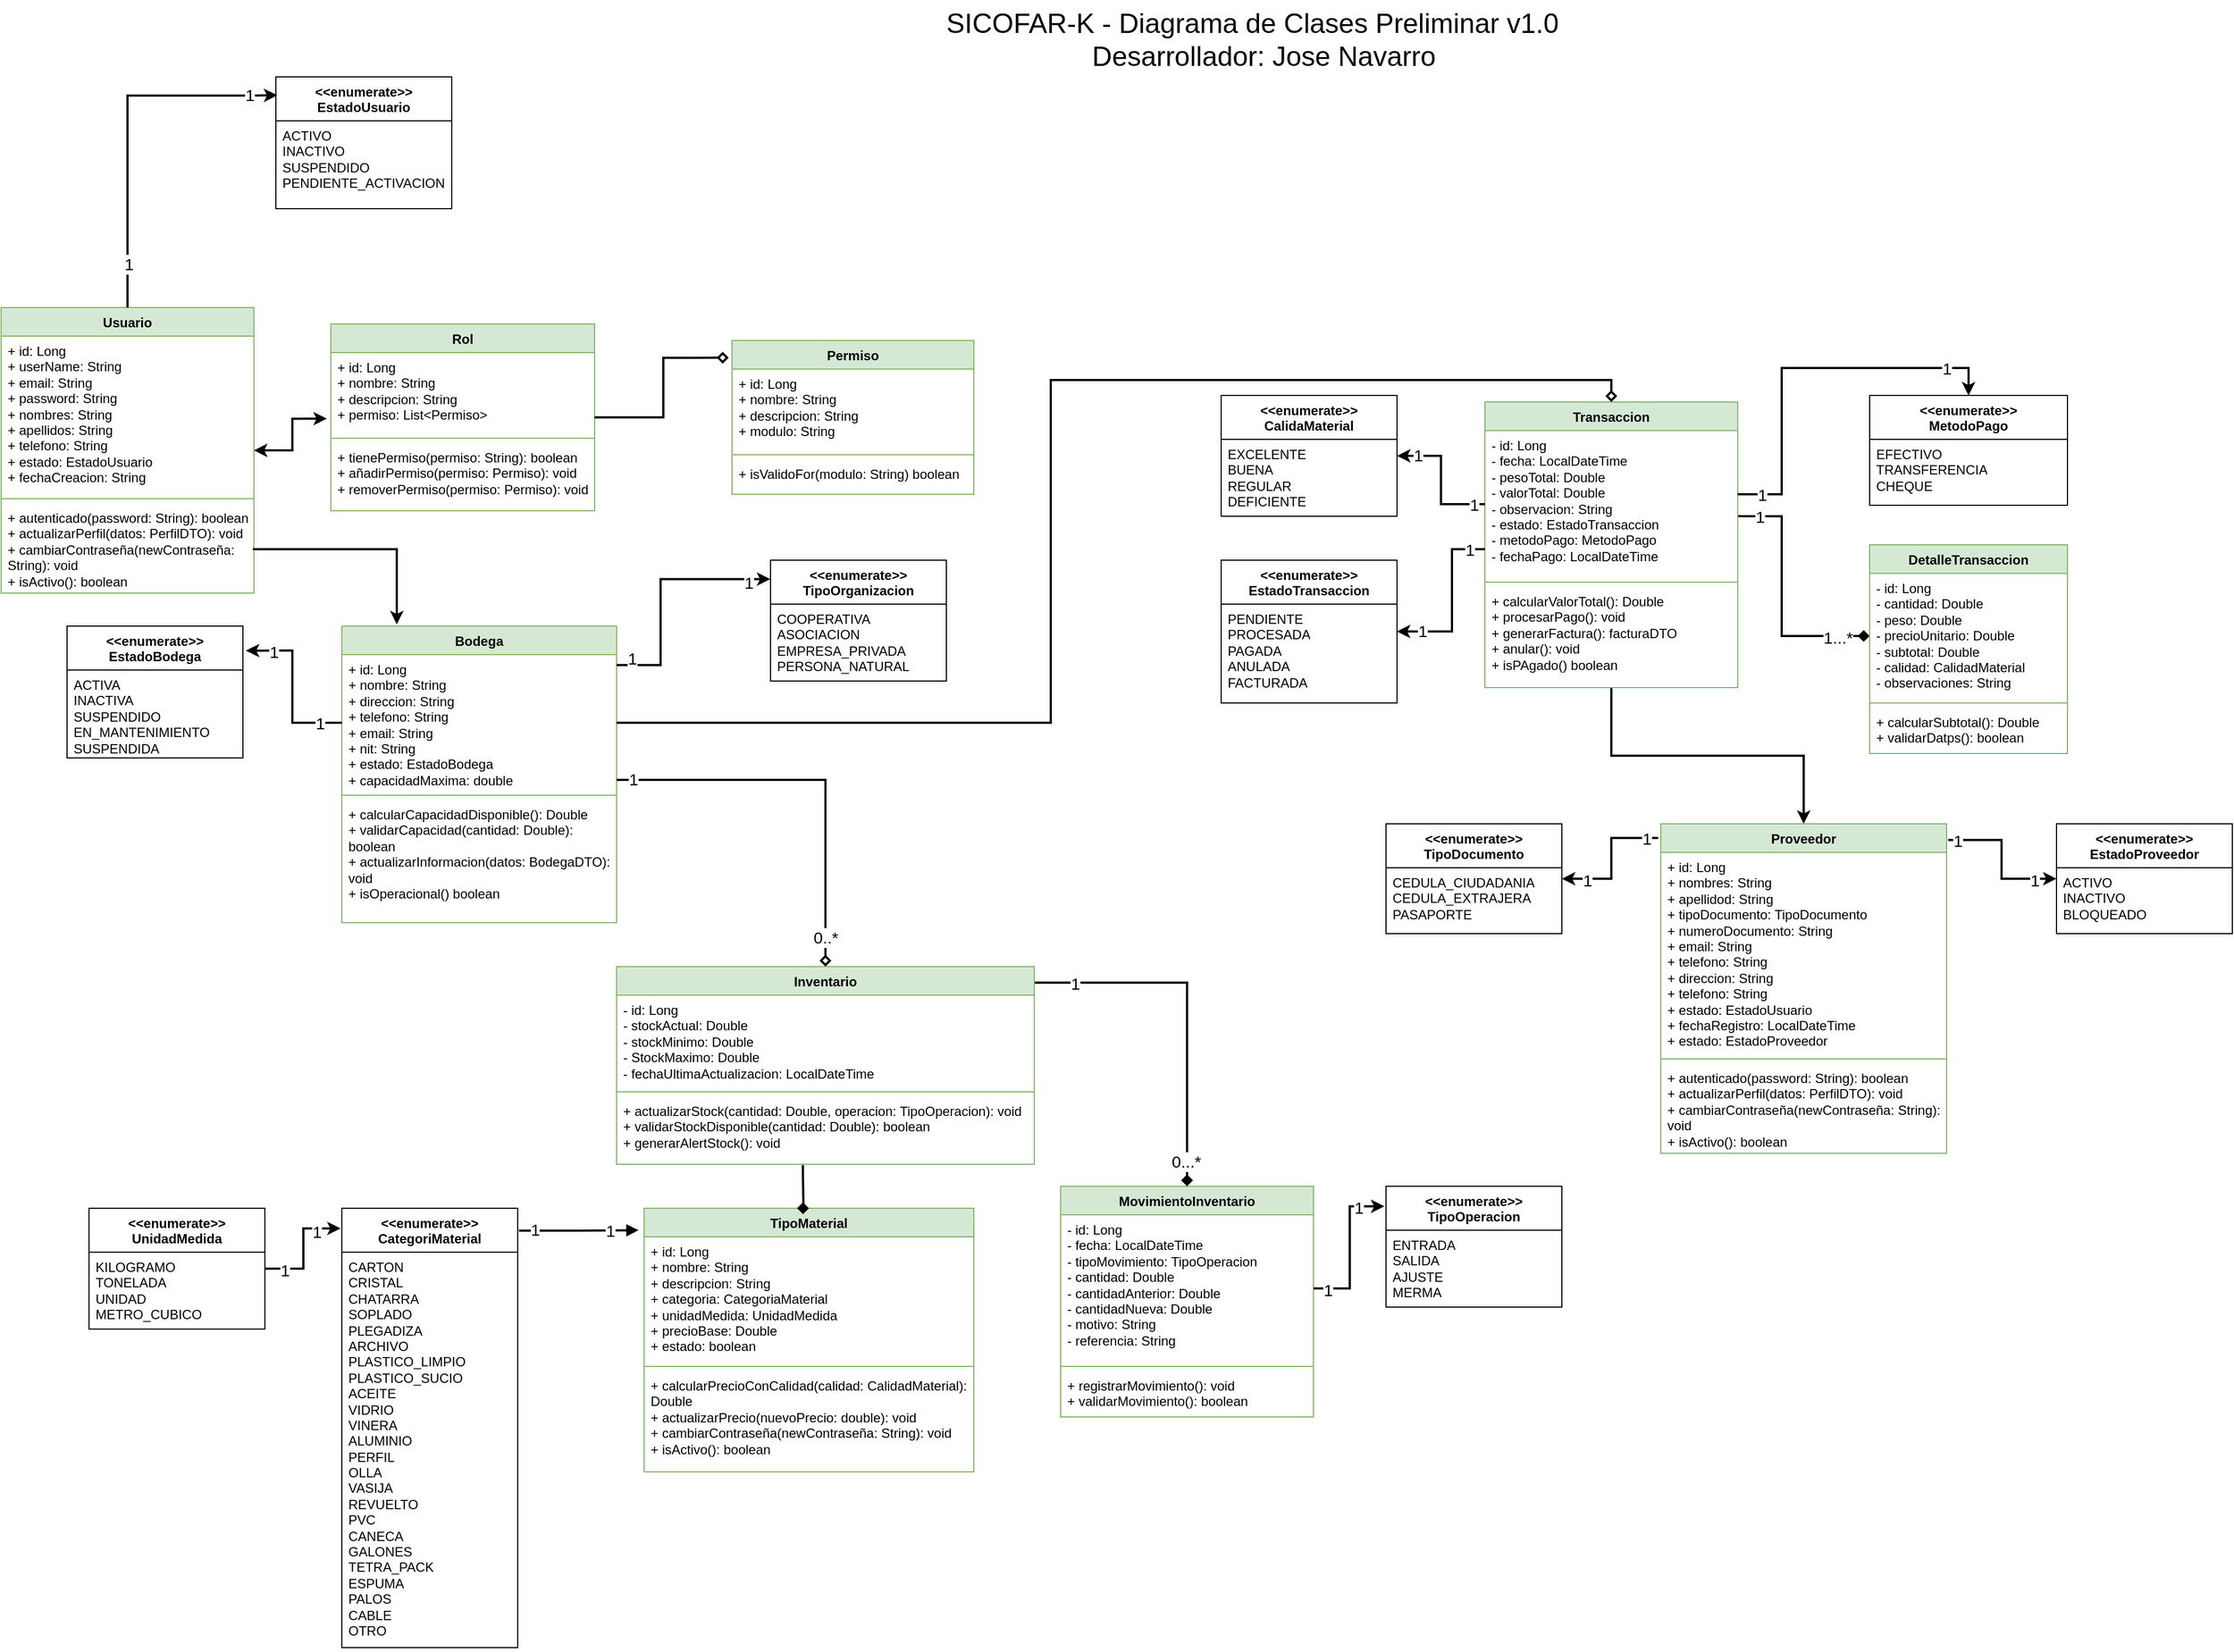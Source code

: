 <mxfile version="28.1.2">
  <diagram name="diagrama-clases" id="tmoNBz47ytBKy1adXkc0">
    <mxGraphModel dx="1571" dy="2885" grid="1" gridSize="10" guides="1" tooltips="1" connect="1" arrows="1" fold="1" page="1" pageScale="1" pageWidth="827" pageHeight="1169" math="0" shadow="0">
      <root>
        <mxCell id="0" />
        <mxCell id="1" parent="0" />
        <mxCell id="k55dvqI0mPFImyrSNptX-2" value="Usuario" style="swimlane;fontStyle=1;align=center;verticalAlign=top;childLayout=stackLayout;horizontal=1;startSize=26;horizontalStack=0;resizeParent=1;resizeParentMax=0;resizeLast=0;collapsible=1;marginBottom=0;whiteSpace=wrap;html=1;fillColor=#d5e8d4;strokeColor=#82b366;" parent="1" vertex="1">
          <mxGeometry x="50" y="-430" width="230" height="260" as="geometry" />
        </mxCell>
        <mxCell id="k55dvqI0mPFImyrSNptX-3" value="+ id: Long&lt;div&gt;+ userName: String&lt;/div&gt;&lt;div&gt;+ email: String&lt;/div&gt;&lt;div&gt;+ password: String&lt;br&gt;&lt;div&gt;+ nombres: String&lt;br&gt;&lt;div&gt;+ apellidos: String&lt;/div&gt;&lt;div&gt;+ telefono: String&lt;/div&gt;&lt;div&gt;+ estado: EstadoUsuario&lt;/div&gt;&lt;div&gt;+ fechaCreacion: String&lt;/div&gt;&lt;div&gt;&lt;div&gt;&lt;br&gt;&lt;/div&gt;&lt;div&gt;&lt;br&gt;&lt;/div&gt;&lt;/div&gt;&lt;/div&gt;&lt;/div&gt;" style="text;strokeColor=none;fillColor=none;align=left;verticalAlign=top;spacingLeft=4;spacingRight=4;overflow=hidden;rotatable=0;points=[[0,0.5],[1,0.5]];portConstraint=eastwest;whiteSpace=wrap;html=1;" parent="k55dvqI0mPFImyrSNptX-2" vertex="1">
          <mxGeometry y="26" width="230" height="144" as="geometry" />
        </mxCell>
        <mxCell id="k55dvqI0mPFImyrSNptX-4" value="" style="line;strokeWidth=1;fillColor=none;align=left;verticalAlign=middle;spacingTop=-1;spacingLeft=3;spacingRight=3;rotatable=0;labelPosition=right;points=[];portConstraint=eastwest;strokeColor=inherit;" parent="k55dvqI0mPFImyrSNptX-2" vertex="1">
          <mxGeometry y="170" width="230" height="8" as="geometry" />
        </mxCell>
        <mxCell id="k55dvqI0mPFImyrSNptX-5" value="+ autenticado(password: String): boolean&lt;div&gt;+ actualizarPerfil(datos: PerfilDTO): void&lt;/div&gt;&lt;div&gt;+ cambiarContraseña(newContraseña: String): void&lt;/div&gt;&lt;div&gt;+ isActivo(): boolean&lt;/div&gt;" style="text;strokeColor=none;fillColor=none;align=left;verticalAlign=top;spacingLeft=4;spacingRight=4;overflow=hidden;rotatable=0;points=[[0,0.5],[1,0.5]];portConstraint=eastwest;whiteSpace=wrap;html=1;" parent="k55dvqI0mPFImyrSNptX-2" vertex="1">
          <mxGeometry y="178" width="230" height="82" as="geometry" />
        </mxCell>
        <mxCell id="k55dvqI0mPFImyrSNptX-6" value="Bodega" style="swimlane;fontStyle=1;align=center;verticalAlign=top;childLayout=stackLayout;horizontal=1;startSize=26;horizontalStack=0;resizeParent=1;resizeParentMax=0;resizeLast=0;collapsible=1;marginBottom=0;whiteSpace=wrap;html=1;fillColor=#d5e8d4;strokeColor=#82b366;" parent="1" vertex="1">
          <mxGeometry x="360" y="-140" width="250" height="270" as="geometry" />
        </mxCell>
        <mxCell id="k55dvqI0mPFImyrSNptX-7" value="+ id: Long&lt;div&gt;+ nombre: String&lt;/div&gt;&lt;div&gt;+ direccion: String&lt;/div&gt;&lt;div&gt;+ telefono: String&lt;br&gt;&lt;div&gt;+ email: String&lt;br&gt;&lt;div&gt;+ nit: String&lt;/div&gt;&lt;div&gt;+ estado: EstadoBodega&lt;/div&gt;&lt;div&gt;&lt;div&gt;+ capacidadMaxima: double&lt;/div&gt;&lt;div&gt;&lt;br&gt;&lt;/div&gt;&lt;/div&gt;&lt;/div&gt;&lt;/div&gt;" style="text;strokeColor=none;fillColor=none;align=left;verticalAlign=top;spacingLeft=4;spacingRight=4;overflow=hidden;rotatable=0;points=[[0,0.5],[1,0.5]];portConstraint=eastwest;whiteSpace=wrap;html=1;" parent="k55dvqI0mPFImyrSNptX-6" vertex="1">
          <mxGeometry y="26" width="250" height="124" as="geometry" />
        </mxCell>
        <mxCell id="k55dvqI0mPFImyrSNptX-8" value="" style="line;strokeWidth=1;fillColor=none;align=left;verticalAlign=middle;spacingTop=-1;spacingLeft=3;spacingRight=3;rotatable=0;labelPosition=right;points=[];portConstraint=eastwest;strokeColor=inherit;" parent="k55dvqI0mPFImyrSNptX-6" vertex="1">
          <mxGeometry y="150" width="250" height="8" as="geometry" />
        </mxCell>
        <mxCell id="k55dvqI0mPFImyrSNptX-9" value="+ calcularCapacidadDisponible(): Double&lt;div&gt;+ validarCapacidad(cantidad: Double): boolean&lt;/div&gt;&lt;div&gt;+ actualizarInformacion(datos: BodegaDTO): void&lt;/div&gt;&lt;div&gt;+ isOperacional() boolean&lt;/div&gt;" style="text;strokeColor=none;fillColor=none;align=left;verticalAlign=top;spacingLeft=4;spacingRight=4;overflow=hidden;rotatable=0;points=[[0,0.5],[1,0.5]];portConstraint=eastwest;whiteSpace=wrap;html=1;" parent="k55dvqI0mPFImyrSNptX-6" vertex="1">
          <mxGeometry y="158" width="250" height="112" as="geometry" />
        </mxCell>
        <mxCell id="k55dvqI0mPFImyrSNptX-10" value="Proveedor" style="swimlane;fontStyle=1;align=center;verticalAlign=top;childLayout=stackLayout;horizontal=1;startSize=26;horizontalStack=0;resizeParent=1;resizeParentMax=0;resizeLast=0;collapsible=1;marginBottom=0;whiteSpace=wrap;html=1;fillColor=#d5e8d4;strokeColor=#82b366;" parent="1" vertex="1">
          <mxGeometry x="1560" y="40" width="260" height="300" as="geometry" />
        </mxCell>
        <mxCell id="k55dvqI0mPFImyrSNptX-11" value="+ id: Long&lt;div&gt;+ nombres: String&lt;/div&gt;&lt;div&gt;+ apellidod: String&lt;/div&gt;&lt;div&gt;+ tipoDocumento: TipoDocumento&lt;/div&gt;&lt;div&gt;+ numeroDocumento: String&lt;/div&gt;&lt;div&gt;+ email: String&lt;/div&gt;&lt;div&gt;+ telefono: String&lt;br&gt;&lt;div&gt;+ direccion: String&lt;div&gt;+ telefono: String&lt;/div&gt;&lt;div&gt;+ estado: EstadoUsuario&lt;/div&gt;&lt;div&gt;+ fechaRegistro: LocalDateTime&lt;/div&gt;&lt;div&gt;+ estado: EstadoProveedor&lt;/div&gt;&lt;div&gt;&lt;div&gt;&lt;br&gt;&lt;/div&gt;&lt;div&gt;&lt;br&gt;&lt;/div&gt;&lt;/div&gt;&lt;/div&gt;&lt;/div&gt;" style="text;strokeColor=none;fillColor=none;align=left;verticalAlign=top;spacingLeft=4;spacingRight=4;overflow=hidden;rotatable=0;points=[[0,0.5],[1,0.5]];portConstraint=eastwest;whiteSpace=wrap;html=1;" parent="k55dvqI0mPFImyrSNptX-10" vertex="1">
          <mxGeometry y="26" width="260" height="184" as="geometry" />
        </mxCell>
        <mxCell id="k55dvqI0mPFImyrSNptX-12" value="" style="line;strokeWidth=1;fillColor=none;align=left;verticalAlign=middle;spacingTop=-1;spacingLeft=3;spacingRight=3;rotatable=0;labelPosition=right;points=[];portConstraint=eastwest;strokeColor=inherit;" parent="k55dvqI0mPFImyrSNptX-10" vertex="1">
          <mxGeometry y="210" width="260" height="8" as="geometry" />
        </mxCell>
        <mxCell id="k55dvqI0mPFImyrSNptX-13" value="+ autenticado(password: String): boolean&lt;div&gt;+ actualizarPerfil(datos: PerfilDTO): void&lt;/div&gt;&lt;div&gt;+ cambiarContraseña(newContraseña: String): void&lt;/div&gt;&lt;div&gt;+ isActivo(): boolean&lt;/div&gt;" style="text;strokeColor=none;fillColor=none;align=left;verticalAlign=top;spacingLeft=4;spacingRight=4;overflow=hidden;rotatable=0;points=[[0,0.5],[1,0.5]];portConstraint=eastwest;whiteSpace=wrap;html=1;" parent="k55dvqI0mPFImyrSNptX-10" vertex="1">
          <mxGeometry y="218" width="260" height="82" as="geometry" />
        </mxCell>
        <mxCell id="k55dvqI0mPFImyrSNptX-18" value="TipoMaterial" style="swimlane;fontStyle=1;align=center;verticalAlign=top;childLayout=stackLayout;horizontal=1;startSize=26;horizontalStack=0;resizeParent=1;resizeParentMax=0;resizeLast=0;collapsible=1;marginBottom=0;whiteSpace=wrap;html=1;fillColor=#d5e8d4;strokeColor=#82b366;" parent="1" vertex="1">
          <mxGeometry x="635" y="390" width="300" height="240" as="geometry" />
        </mxCell>
        <mxCell id="k55dvqI0mPFImyrSNptX-19" value="+ id: Long&lt;div&gt;+ nombre: String&lt;/div&gt;&lt;div&gt;+ descripcion: String&lt;/div&gt;&lt;div&gt;+ categoria: CategoriaMaterial&lt;/div&gt;&lt;div&gt;+ unidadMedida: UnidadMedida&lt;/div&gt;&lt;div&gt;+ precioBase: Double&lt;/div&gt;&lt;div&gt;+ estado: boolean&lt;/div&gt;&lt;div&gt;&lt;br&gt;&lt;/div&gt;&lt;div&gt;&lt;div&gt;&lt;div&gt;&lt;div&gt;&lt;br&gt;&lt;/div&gt;&lt;div&gt;&lt;br&gt;&lt;/div&gt;&lt;/div&gt;&lt;/div&gt;&lt;/div&gt;" style="text;strokeColor=none;fillColor=none;align=left;verticalAlign=top;spacingLeft=4;spacingRight=4;overflow=hidden;rotatable=0;points=[[0,0.5],[1,0.5]];portConstraint=eastwest;whiteSpace=wrap;html=1;" parent="k55dvqI0mPFImyrSNptX-18" vertex="1">
          <mxGeometry y="26" width="300" height="114" as="geometry" />
        </mxCell>
        <mxCell id="k55dvqI0mPFImyrSNptX-20" value="" style="line;strokeWidth=1;fillColor=none;align=left;verticalAlign=middle;spacingTop=-1;spacingLeft=3;spacingRight=3;rotatable=0;labelPosition=right;points=[];portConstraint=eastwest;strokeColor=inherit;" parent="k55dvqI0mPFImyrSNptX-18" vertex="1">
          <mxGeometry y="140" width="300" height="8" as="geometry" />
        </mxCell>
        <mxCell id="k55dvqI0mPFImyrSNptX-21" value="+ calcularPrecioConCalidad(calidad: CalidadMaterial): Double&lt;div&gt;+ actualizarPrecio(nuevoPrecio: double): void&lt;/div&gt;&lt;div&gt;+ cambiarContraseña(newContraseña: String): void&lt;/div&gt;&lt;div&gt;&lt;span style=&quot;background-color: transparent; color: light-dark(rgb(0, 0, 0), rgb(255, 255, 255));&quot;&gt;+ isActivo(): boolean&lt;/span&gt;&lt;/div&gt;" style="text;strokeColor=none;fillColor=none;align=left;verticalAlign=top;spacingLeft=4;spacingRight=4;overflow=hidden;rotatable=0;points=[[0,0.5],[1,0.5]];portConstraint=eastwest;whiteSpace=wrap;html=1;" parent="k55dvqI0mPFImyrSNptX-18" vertex="1">
          <mxGeometry y="148" width="300" height="92" as="geometry" />
        </mxCell>
        <mxCell id="k55dvqI0mPFImyrSNptX-22" value="Permiso" style="swimlane;fontStyle=1;align=center;verticalAlign=top;childLayout=stackLayout;horizontal=1;startSize=26;horizontalStack=0;resizeParent=1;resizeParentMax=0;resizeLast=0;collapsible=1;marginBottom=0;whiteSpace=wrap;html=1;fillColor=#d5e8d4;strokeColor=#82b366;" parent="1" vertex="1">
          <mxGeometry x="715" y="-400" width="220" height="140" as="geometry" />
        </mxCell>
        <mxCell id="k55dvqI0mPFImyrSNptX-23" value="+ id: Long&lt;div&gt;+ nombre: String&lt;/div&gt;&lt;div&gt;+ descripcion: String&lt;/div&gt;&lt;div&gt;+ modulo: String&lt;br&gt;&lt;div&gt;&lt;br&gt;&lt;div&gt;&lt;div&gt;&lt;br&gt;&lt;/div&gt;&lt;/div&gt;&lt;/div&gt;&lt;/div&gt;" style="text;strokeColor=none;fillColor=none;align=left;verticalAlign=top;spacingLeft=4;spacingRight=4;overflow=hidden;rotatable=0;points=[[0,0.5],[1,0.5]];portConstraint=eastwest;whiteSpace=wrap;html=1;" parent="k55dvqI0mPFImyrSNptX-22" vertex="1">
          <mxGeometry y="26" width="220" height="74" as="geometry" />
        </mxCell>
        <mxCell id="k55dvqI0mPFImyrSNptX-24" value="" style="line;strokeWidth=1;fillColor=none;align=left;verticalAlign=middle;spacingTop=-1;spacingLeft=3;spacingRight=3;rotatable=0;labelPosition=right;points=[];portConstraint=eastwest;strokeColor=inherit;" parent="k55dvqI0mPFImyrSNptX-22" vertex="1">
          <mxGeometry y="100" width="220" height="8" as="geometry" />
        </mxCell>
        <mxCell id="k55dvqI0mPFImyrSNptX-25" value="&lt;div&gt;+ isValidoFor(modulo: String) boolean&lt;/div&gt;" style="text;strokeColor=none;fillColor=none;align=left;verticalAlign=top;spacingLeft=4;spacingRight=4;overflow=hidden;rotatable=0;points=[[0,0.5],[1,0.5]];portConstraint=eastwest;whiteSpace=wrap;html=1;" parent="k55dvqI0mPFImyrSNptX-22" vertex="1">
          <mxGeometry y="108" width="220" height="32" as="geometry" />
        </mxCell>
        <mxCell id="k55dvqI0mPFImyrSNptX-26" value="Rol" style="swimlane;fontStyle=1;align=center;verticalAlign=top;childLayout=stackLayout;horizontal=1;startSize=26;horizontalStack=0;resizeParent=1;resizeParentMax=0;resizeLast=0;collapsible=1;marginBottom=0;whiteSpace=wrap;html=1;fillColor=#d5e8d4;strokeColor=#82b366;" parent="1" vertex="1">
          <mxGeometry x="350" y="-415" width="240" height="170" as="geometry" />
        </mxCell>
        <mxCell id="k55dvqI0mPFImyrSNptX-27" value="+ id: Long&lt;div&gt;+ nombre: String&lt;/div&gt;&lt;div&gt;+ descripcion: String&lt;/div&gt;&lt;div&gt;+ permiso: List&amp;lt;Permiso&amp;gt;&lt;br&gt;&lt;div&gt;&lt;br&gt;&lt;div&gt;&lt;div&gt;&lt;br&gt;&lt;/div&gt;&lt;/div&gt;&lt;/div&gt;&lt;/div&gt;" style="text;strokeColor=none;fillColor=none;align=left;verticalAlign=top;spacingLeft=4;spacingRight=4;overflow=hidden;rotatable=0;points=[[0,0.5],[1,0.5]];portConstraint=eastwest;whiteSpace=wrap;html=1;" parent="k55dvqI0mPFImyrSNptX-26" vertex="1">
          <mxGeometry y="26" width="240" height="74" as="geometry" />
        </mxCell>
        <mxCell id="k55dvqI0mPFImyrSNptX-28" value="" style="line;strokeWidth=1;fillColor=none;align=left;verticalAlign=middle;spacingTop=-1;spacingLeft=3;spacingRight=3;rotatable=0;labelPosition=right;points=[];portConstraint=eastwest;strokeColor=inherit;" parent="k55dvqI0mPFImyrSNptX-26" vertex="1">
          <mxGeometry y="100" width="240" height="8" as="geometry" />
        </mxCell>
        <mxCell id="k55dvqI0mPFImyrSNptX-29" value="+ tienePermiso(permiso: String): boolean&lt;div&gt;+ añadirPermiso(permiso: Permiso): void&lt;/div&gt;&lt;div&gt;+ removerPermiso(permiso: Permiso): void&lt;/div&gt;" style="text;strokeColor=none;fillColor=none;align=left;verticalAlign=top;spacingLeft=4;spacingRight=4;overflow=hidden;rotatable=0;points=[[0,0.5],[1,0.5]];portConstraint=eastwest;whiteSpace=wrap;html=1;" parent="k55dvqI0mPFImyrSNptX-26" vertex="1">
          <mxGeometry y="108" width="240" height="62" as="geometry" />
        </mxCell>
        <mxCell id="k55dvqI0mPFImyrSNptX-34" value="MovimientoInventario" style="swimlane;fontStyle=1;align=center;verticalAlign=top;childLayout=stackLayout;horizontal=1;startSize=26;horizontalStack=0;resizeParent=1;resizeParentMax=0;resizeLast=0;collapsible=1;marginBottom=0;whiteSpace=wrap;html=1;fillColor=#d5e8d4;strokeColor=#82b366;" parent="1" vertex="1">
          <mxGeometry x="1014" y="370" width="230" height="210" as="geometry" />
        </mxCell>
        <mxCell id="k55dvqI0mPFImyrSNptX-35" value="&lt;div&gt;- id: Long&lt;/div&gt;&lt;div&gt;- fecha: LocalDateTime&lt;/div&gt;&lt;div&gt;- tipoMovimiento: TipoOperacion&lt;/div&gt;&lt;div&gt;- cantidad: Double&lt;/div&gt;&lt;div&gt;- cantidadAnterior: Double&lt;/div&gt;&lt;div&gt;- cantidadNueva: Double&lt;/div&gt;&lt;div&gt;- motivo: String&lt;/div&gt;&lt;div&gt;- referencia: String&lt;/div&gt;" style="text;strokeColor=none;fillColor=none;align=left;verticalAlign=top;spacingLeft=4;spacingRight=4;overflow=hidden;rotatable=0;points=[[0,0.5],[1,0.5]];portConstraint=eastwest;whiteSpace=wrap;html=1;" parent="k55dvqI0mPFImyrSNptX-34" vertex="1">
          <mxGeometry y="26" width="230" height="134" as="geometry" />
        </mxCell>
        <mxCell id="k55dvqI0mPFImyrSNptX-36" value="" style="line;strokeWidth=1;fillColor=none;align=left;verticalAlign=middle;spacingTop=-1;spacingLeft=3;spacingRight=3;rotatable=0;labelPosition=right;points=[];portConstraint=eastwest;strokeColor=inherit;" parent="k55dvqI0mPFImyrSNptX-34" vertex="1">
          <mxGeometry y="160" width="230" height="8" as="geometry" />
        </mxCell>
        <mxCell id="k55dvqI0mPFImyrSNptX-37" value="&lt;div&gt;+ registrarMovimiento(): void&lt;/div&gt;&lt;div&gt;+ validarMovimiento(): boolean&lt;/div&gt;" style="text;strokeColor=none;fillColor=none;align=left;verticalAlign=top;spacingLeft=4;spacingRight=4;overflow=hidden;rotatable=0;points=[[0,0.5],[1,0.5]];portConstraint=eastwest;whiteSpace=wrap;html=1;" parent="k55dvqI0mPFImyrSNptX-34" vertex="1">
          <mxGeometry y="168" width="230" height="42" as="geometry" />
        </mxCell>
        <mxCell id="k55dvqI0mPFImyrSNptX-51" value="&amp;lt;&amp;lt;enumerate&amp;gt;&amp;gt;&lt;div&gt;EstadoUsuario&lt;/div&gt;" style="swimlane;fontStyle=1;align=center;verticalAlign=top;childLayout=stackLayout;horizontal=1;startSize=40;horizontalStack=0;resizeParent=1;resizeParentMax=0;resizeLast=0;collapsible=1;marginBottom=0;whiteSpace=wrap;html=1;" parent="1" vertex="1">
          <mxGeometry x="300" y="-640" width="160" height="120" as="geometry" />
        </mxCell>
        <mxCell id="k55dvqI0mPFImyrSNptX-52" value="&lt;div&gt;ACTIVO&lt;/div&gt;&lt;div&gt;INACTIVO&lt;/div&gt;&lt;div&gt;SUSPENDIDO&lt;span style=&quot;background-color: transparent; color: light-dark(rgb(0, 0, 0), rgb(255, 255, 255));&quot;&gt;&amp;nbsp; &amp;nbsp; PENDIENTE_ACTIVACION&lt;/span&gt;&lt;/div&gt;" style="text;strokeColor=none;fillColor=none;align=left;verticalAlign=top;spacingLeft=4;spacingRight=4;overflow=hidden;rotatable=0;points=[[0,0.5],[1,0.5]];portConstraint=eastwest;whiteSpace=wrap;html=1;" parent="k55dvqI0mPFImyrSNptX-51" vertex="1">
          <mxGeometry y="40" width="160" height="80" as="geometry" />
        </mxCell>
        <mxCell id="k55dvqI0mPFImyrSNptX-55" value="&amp;lt;&amp;lt;enumerate&amp;gt;&amp;gt;&lt;div&gt;TipoOrganizacion&lt;/div&gt;" style="swimlane;fontStyle=1;align=center;verticalAlign=top;childLayout=stackLayout;horizontal=1;startSize=40;horizontalStack=0;resizeParent=1;resizeParentMax=0;resizeLast=0;collapsible=1;marginBottom=0;whiteSpace=wrap;html=1;" parent="1" vertex="1">
          <mxGeometry x="750" y="-200" width="160" height="110" as="geometry" />
        </mxCell>
        <mxCell id="k55dvqI0mPFImyrSNptX-56" value="&lt;div&gt;COOPERATIVA&lt;/div&gt;&lt;div&gt;ASOCIACION&lt;/div&gt;&lt;div&gt;&lt;span style=&quot;background-color: transparent; color: light-dark(rgb(0, 0, 0), rgb(255, 255, 255));&quot;&gt;EMPRESA_PRIVADA&lt;/span&gt;&lt;/div&gt;&lt;div&gt;PERSONA_NATURAL&lt;/div&gt;" style="text;strokeColor=none;fillColor=none;align=left;verticalAlign=top;spacingLeft=4;spacingRight=4;overflow=hidden;rotatable=0;points=[[0,0.5],[1,0.5]];portConstraint=eastwest;whiteSpace=wrap;html=1;" parent="k55dvqI0mPFImyrSNptX-55" vertex="1">
          <mxGeometry y="40" width="160" height="70" as="geometry" />
        </mxCell>
        <mxCell id="k55dvqI0mPFImyrSNptX-57" value="&amp;lt;&amp;lt;enumerate&amp;gt;&amp;gt;&lt;div&gt;EstadoBodega&lt;/div&gt;" style="swimlane;fontStyle=1;align=center;verticalAlign=top;childLayout=stackLayout;horizontal=1;startSize=40;horizontalStack=0;resizeParent=1;resizeParentMax=0;resizeLast=0;collapsible=1;marginBottom=0;whiteSpace=wrap;html=1;" parent="1" vertex="1">
          <mxGeometry x="110" y="-140" width="160" height="120" as="geometry" />
        </mxCell>
        <mxCell id="k55dvqI0mPFImyrSNptX-58" value="&lt;div&gt;ACTIVA&lt;/div&gt;&lt;div&gt;INACTIVA&lt;/div&gt;&lt;div&gt;SUSPENDIDO&lt;span style=&quot;background-color: transparent; color: light-dark(rgb(0, 0, 0), rgb(255, 255, 255));&quot;&gt;&amp;nbsp; &amp;nbsp; EN_MANTENIMIENTO&lt;/span&gt;&lt;/div&gt;&lt;div&gt;&lt;span style=&quot;background-color: transparent; color: light-dark(rgb(0, 0, 0), rgb(255, 255, 255));&quot;&gt;SUSPENDIDA&lt;/span&gt;&lt;/div&gt;" style="text;strokeColor=none;fillColor=none;align=left;verticalAlign=top;spacingLeft=4;spacingRight=4;overflow=hidden;rotatable=0;points=[[0,0.5],[1,0.5]];portConstraint=eastwest;whiteSpace=wrap;html=1;" parent="k55dvqI0mPFImyrSNptX-57" vertex="1">
          <mxGeometry y="40" width="160" height="80" as="geometry" />
        </mxCell>
        <mxCell id="rzUlyCTzi-JNFgFrHpb2-1" value="&amp;lt;&amp;lt;enumerate&amp;gt;&amp;gt;&lt;div&gt;TipoDocumento&lt;/div&gt;" style="swimlane;fontStyle=1;align=center;verticalAlign=top;childLayout=stackLayout;horizontal=1;startSize=40;horizontalStack=0;resizeParent=1;resizeParentMax=0;resizeLast=0;collapsible=1;marginBottom=0;whiteSpace=wrap;html=1;" vertex="1" parent="1">
          <mxGeometry x="1310" y="40" width="160" height="100" as="geometry" />
        </mxCell>
        <mxCell id="rzUlyCTzi-JNFgFrHpb2-2" value="CEDULA_CIUDADANIA&lt;div&gt;CEDULA_EXTRAJERA&lt;/div&gt;&lt;div&gt;PASAPORTE&lt;/div&gt;" style="text;strokeColor=none;fillColor=none;align=left;verticalAlign=top;spacingLeft=4;spacingRight=4;overflow=hidden;rotatable=0;points=[[0,0.5],[1,0.5]];portConstraint=eastwest;whiteSpace=wrap;html=1;" vertex="1" parent="rzUlyCTzi-JNFgFrHpb2-1">
          <mxGeometry y="40" width="160" height="60" as="geometry" />
        </mxCell>
        <mxCell id="rzUlyCTzi-JNFgFrHpb2-3" value="&amp;lt;&amp;lt;enumerate&amp;gt;&amp;gt;&lt;div&gt;EstadoProveedor&lt;/div&gt;" style="swimlane;fontStyle=1;align=center;verticalAlign=top;childLayout=stackLayout;horizontal=1;startSize=40;horizontalStack=0;resizeParent=1;resizeParentMax=0;resizeLast=0;collapsible=1;marginBottom=0;whiteSpace=wrap;html=1;" vertex="1" parent="1">
          <mxGeometry x="1920" y="40" width="160" height="100" as="geometry" />
        </mxCell>
        <mxCell id="rzUlyCTzi-JNFgFrHpb2-4" value="ACTIVO&lt;div&gt;INACTIVO&lt;/div&gt;&lt;div&gt;BLOQUEADO&lt;/div&gt;" style="text;strokeColor=none;fillColor=none;align=left;verticalAlign=top;spacingLeft=4;spacingRight=4;overflow=hidden;rotatable=0;points=[[0,0.5],[1,0.5]];portConstraint=eastwest;whiteSpace=wrap;html=1;" vertex="1" parent="rzUlyCTzi-JNFgFrHpb2-3">
          <mxGeometry y="40" width="160" height="60" as="geometry" />
        </mxCell>
        <mxCell id="rzUlyCTzi-JNFgFrHpb2-5" value="&amp;lt;&amp;lt;enumerate&amp;gt;&amp;gt;&lt;div&gt;CategoriMaterial&lt;/div&gt;" style="swimlane;fontStyle=1;align=center;verticalAlign=top;childLayout=stackLayout;horizontal=1;startSize=40;horizontalStack=0;resizeParent=1;resizeParentMax=0;resizeLast=0;collapsible=1;marginBottom=0;whiteSpace=wrap;html=1;" vertex="1" parent="1">
          <mxGeometry x="360" y="390" width="160" height="400" as="geometry" />
        </mxCell>
        <mxCell id="rzUlyCTzi-JNFgFrHpb2-6" value="CARTON&lt;div&gt;CRISTAL&lt;/div&gt;&lt;div&gt;CHATARRA&lt;/div&gt;&lt;div&gt;SOPLADO&lt;/div&gt;&lt;div&gt;PLEGADIZA&lt;/div&gt;&lt;div&gt;ARCHIVO&lt;/div&gt;&lt;div&gt;PLASTICO_LIMPIO&lt;/div&gt;&lt;div&gt;&lt;div&gt;PLASTICO_SUCIO&lt;/div&gt;&lt;/div&gt;&lt;div&gt;ACEITE&lt;/div&gt;&lt;div&gt;VIDRIO&lt;/div&gt;&lt;div&gt;VINERA&lt;/div&gt;&lt;div&gt;ALUMINIO&lt;/div&gt;&lt;div&gt;PERFIL&lt;/div&gt;&lt;div&gt;OLLA&lt;/div&gt;&lt;div&gt;VASIJA&lt;/div&gt;&lt;div&gt;REVUELTO&lt;/div&gt;&lt;div&gt;PVC&lt;/div&gt;&lt;div&gt;CANECA&lt;/div&gt;&lt;div&gt;GALONES&lt;/div&gt;&lt;div&gt;TETRA_PACK&lt;/div&gt;&lt;div&gt;ESPUMA&lt;/div&gt;&lt;div&gt;PALOS&lt;/div&gt;&lt;div&gt;CABLE&lt;/div&gt;&lt;div&gt;OTRO&lt;/div&gt;&lt;div&gt;&lt;br&gt;&lt;/div&gt;" style="text;strokeColor=none;fillColor=none;align=left;verticalAlign=top;spacingLeft=4;spacingRight=4;overflow=hidden;rotatable=0;points=[[0,0.5],[1,0.5]];portConstraint=eastwest;whiteSpace=wrap;html=1;" vertex="1" parent="rzUlyCTzi-JNFgFrHpb2-5">
          <mxGeometry y="40" width="160" height="360" as="geometry" />
        </mxCell>
        <mxCell id="rzUlyCTzi-JNFgFrHpb2-7" value="&amp;lt;&amp;lt;enumerate&amp;gt;&amp;gt;&lt;div&gt;UnidadMedida&lt;/div&gt;" style="swimlane;fontStyle=1;align=center;verticalAlign=top;childLayout=stackLayout;horizontal=1;startSize=40;horizontalStack=0;resizeParent=1;resizeParentMax=0;resizeLast=0;collapsible=1;marginBottom=0;whiteSpace=wrap;html=1;" vertex="1" parent="1">
          <mxGeometry x="130" y="390" width="160" height="110" as="geometry" />
        </mxCell>
        <mxCell id="rzUlyCTzi-JNFgFrHpb2-8" value="KILOGRAMO&lt;div&gt;TONELADA&lt;/div&gt;&lt;div&gt;UNIDAD&lt;/div&gt;&lt;div&gt;METRO_CUBICO&lt;/div&gt;" style="text;strokeColor=none;fillColor=none;align=left;verticalAlign=top;spacingLeft=4;spacingRight=4;overflow=hidden;rotatable=0;points=[[0,0.5],[1,0.5]];portConstraint=eastwest;whiteSpace=wrap;html=1;" vertex="1" parent="rzUlyCTzi-JNFgFrHpb2-7">
          <mxGeometry y="40" width="160" height="70" as="geometry" />
        </mxCell>
        <mxCell id="rzUlyCTzi-JNFgFrHpb2-9" value="&amp;lt;&amp;lt;enumerate&amp;gt;&amp;gt;&lt;div&gt;CalidaMaterial&lt;/div&gt;" style="swimlane;fontStyle=1;align=center;verticalAlign=top;childLayout=stackLayout;horizontal=1;startSize=40;horizontalStack=0;resizeParent=1;resizeParentMax=0;resizeLast=0;collapsible=1;marginBottom=0;whiteSpace=wrap;html=1;" vertex="1" parent="1">
          <mxGeometry x="1160" y="-350" width="160" height="110" as="geometry" />
        </mxCell>
        <mxCell id="rzUlyCTzi-JNFgFrHpb2-10" value="EXCELENTE&lt;div&gt;BUENA&lt;/div&gt;&lt;div&gt;REGULAR&lt;/div&gt;&lt;div&gt;DEFICIENTE&lt;/div&gt;" style="text;strokeColor=none;fillColor=none;align=left;verticalAlign=top;spacingLeft=4;spacingRight=4;overflow=hidden;rotatable=0;points=[[0,0.5],[1,0.5]];portConstraint=eastwest;whiteSpace=wrap;html=1;" vertex="1" parent="rzUlyCTzi-JNFgFrHpb2-9">
          <mxGeometry y="40" width="160" height="70" as="geometry" />
        </mxCell>
        <mxCell id="rzUlyCTzi-JNFgFrHpb2-34" style="edgeStyle=orthogonalEdgeStyle;rounded=0;orthogonalLoop=1;jettySize=auto;html=1;endArrow=diamond;endFill=1;strokeWidth=2;exitX=1.002;exitY=0.581;exitDx=0;exitDy=0;exitPerimeter=0;" edge="1" parent="1" source="rzUlyCTzi-JNFgFrHpb2-12" target="rzUlyCTzi-JNFgFrHpb2-20">
          <mxGeometry relative="1" as="geometry">
            <mxPoint x="1655" y="-60" as="sourcePoint" />
            <mxPoint x="1968.12" y="-164.688" as="targetPoint" />
            <Array as="points">
              <mxPoint x="1632" y="-240" />
              <mxPoint x="1670" y="-240" />
              <mxPoint x="1670" y="-131" />
            </Array>
          </mxGeometry>
        </mxCell>
        <mxCell id="rzUlyCTzi-JNFgFrHpb2-41" value="1" style="edgeLabel;html=1;align=center;verticalAlign=middle;resizable=0;points=[];fontSize=15;" vertex="1" connectable="0" parent="rzUlyCTzi-JNFgFrHpb2-34">
          <mxGeometry x="-0.942" relative="1" as="geometry">
            <mxPoint x="13" as="offset" />
          </mxGeometry>
        </mxCell>
        <mxCell id="rzUlyCTzi-JNFgFrHpb2-42" value="1...*" style="edgeLabel;html=1;align=center;verticalAlign=middle;resizable=0;points=[];fontSize=15;" vertex="1" connectable="0" parent="rzUlyCTzi-JNFgFrHpb2-34">
          <mxGeometry x="0.743" y="-1" relative="1" as="geometry">
            <mxPoint as="offset" />
          </mxGeometry>
        </mxCell>
        <mxCell id="rzUlyCTzi-JNFgFrHpb2-50" style="edgeStyle=orthogonalEdgeStyle;rounded=0;orthogonalLoop=1;jettySize=auto;html=1;entryX=0.5;entryY=0;entryDx=0;entryDy=0;strokeWidth=2;" edge="1" parent="1" source="rzUlyCTzi-JNFgFrHpb2-11" target="k55dvqI0mPFImyrSNptX-10">
          <mxGeometry relative="1" as="geometry" />
        </mxCell>
        <mxCell id="rzUlyCTzi-JNFgFrHpb2-11" value="Transaccion" style="swimlane;fontStyle=1;align=center;verticalAlign=top;childLayout=stackLayout;horizontal=1;startSize=26;horizontalStack=0;resizeParent=1;resizeParentMax=0;resizeLast=0;collapsible=1;marginBottom=0;whiteSpace=wrap;html=1;fillColor=#d5e8d4;strokeColor=#82b366;" vertex="1" parent="1">
          <mxGeometry x="1400" y="-344" width="230" height="260" as="geometry" />
        </mxCell>
        <mxCell id="rzUlyCTzi-JNFgFrHpb2-12" value="&lt;div&gt;- id: Long&lt;/div&gt;&lt;div&gt;- fecha: LocalDateTime&lt;/div&gt;&lt;div&gt;- pesoTotal: Double&lt;/div&gt;&lt;div&gt;- valorTotal: Double&lt;/div&gt;&lt;div&gt;- observacion: String&lt;/div&gt;&lt;div&gt;- estado: EstadoTransaccion&lt;/div&gt;&lt;div&gt;- metodoPago: MetodoPago&lt;/div&gt;&lt;div&gt;- fechaPago: LocalDateTime&lt;/div&gt;" style="text;strokeColor=none;fillColor=none;align=left;verticalAlign=top;spacingLeft=4;spacingRight=4;overflow=hidden;rotatable=0;points=[[0,0.5],[1,0.5]];portConstraint=eastwest;whiteSpace=wrap;html=1;" vertex="1" parent="rzUlyCTzi-JNFgFrHpb2-11">
          <mxGeometry y="26" width="230" height="134" as="geometry" />
        </mxCell>
        <mxCell id="rzUlyCTzi-JNFgFrHpb2-13" value="" style="line;strokeWidth=1;fillColor=none;align=left;verticalAlign=middle;spacingTop=-1;spacingLeft=3;spacingRight=3;rotatable=0;labelPosition=right;points=[];portConstraint=eastwest;strokeColor=inherit;" vertex="1" parent="rzUlyCTzi-JNFgFrHpb2-11">
          <mxGeometry y="160" width="230" height="8" as="geometry" />
        </mxCell>
        <mxCell id="rzUlyCTzi-JNFgFrHpb2-14" value="&lt;div&gt;+ calcularValorTotal(): Double&lt;/div&gt;&lt;div&gt;+ procesarPago(): void&lt;/div&gt;&lt;div&gt;+ generarFactura(): facturaDTO&lt;/div&gt;&lt;div&gt;+ anular(): void&lt;/div&gt;&lt;div&gt;+ isPAgado() boolean&lt;/div&gt;&lt;div&gt;&lt;br&gt;&lt;/div&gt;" style="text;strokeColor=none;fillColor=none;align=left;verticalAlign=top;spacingLeft=4;spacingRight=4;overflow=hidden;rotatable=0;points=[[0,0.5],[1,0.5]];portConstraint=eastwest;whiteSpace=wrap;html=1;" vertex="1" parent="rzUlyCTzi-JNFgFrHpb2-11">
          <mxGeometry y="168" width="230" height="92" as="geometry" />
        </mxCell>
        <mxCell id="rzUlyCTzi-JNFgFrHpb2-15" value="&amp;lt;&amp;lt;enumerate&amp;gt;&amp;gt;&lt;div&gt;EstadoTransaccion&lt;/div&gt;" style="swimlane;fontStyle=1;align=center;verticalAlign=top;childLayout=stackLayout;horizontal=1;startSize=40;horizontalStack=0;resizeParent=1;resizeParentMax=0;resizeLast=0;collapsible=1;marginBottom=0;whiteSpace=wrap;html=1;" vertex="1" parent="1">
          <mxGeometry x="1160" y="-200" width="160" height="130" as="geometry" />
        </mxCell>
        <mxCell id="rzUlyCTzi-JNFgFrHpb2-16" value="PENDIENTE&lt;div&gt;PROCESADA&lt;/div&gt;&lt;div&gt;PAGADA&lt;/div&gt;&lt;div&gt;ANULADA&lt;/div&gt;&lt;div&gt;FACTURADA&lt;/div&gt;" style="text;strokeColor=none;fillColor=none;align=left;verticalAlign=top;spacingLeft=4;spacingRight=4;overflow=hidden;rotatable=0;points=[[0,0.5],[1,0.5]];portConstraint=eastwest;whiteSpace=wrap;html=1;" vertex="1" parent="rzUlyCTzi-JNFgFrHpb2-15">
          <mxGeometry y="40" width="160" height="90" as="geometry" />
        </mxCell>
        <mxCell id="rzUlyCTzi-JNFgFrHpb2-19" value="DetalleTransaccion" style="swimlane;fontStyle=1;align=center;verticalAlign=top;childLayout=stackLayout;horizontal=1;startSize=26;horizontalStack=0;resizeParent=1;resizeParentMax=0;resizeLast=0;collapsible=1;marginBottom=0;whiteSpace=wrap;html=1;fillColor=#d5e8d4;strokeColor=#82b366;" vertex="1" parent="1">
          <mxGeometry x="1750" y="-214" width="180" height="190" as="geometry" />
        </mxCell>
        <mxCell id="rzUlyCTzi-JNFgFrHpb2-20" value="&lt;div&gt;- id: Long&lt;/div&gt;&lt;div&gt;- cantidad: Double&lt;br&gt;&lt;/div&gt;&lt;div&gt;- peso: Double&lt;/div&gt;&lt;div&gt;- precioUnitario: Double&lt;/div&gt;&lt;div&gt;- subtotal: Double&lt;/div&gt;&lt;div&gt;- calidad: CalidadMaterial&lt;/div&gt;&lt;div&gt;- observaciones: String&lt;/div&gt;" style="text;strokeColor=none;fillColor=none;align=left;verticalAlign=top;spacingLeft=4;spacingRight=4;overflow=hidden;rotatable=0;points=[[0,0.5],[1,0.5]];portConstraint=eastwest;whiteSpace=wrap;html=1;" vertex="1" parent="rzUlyCTzi-JNFgFrHpb2-19">
          <mxGeometry y="26" width="180" height="114" as="geometry" />
        </mxCell>
        <mxCell id="rzUlyCTzi-JNFgFrHpb2-21" value="" style="line;strokeWidth=1;fillColor=none;align=left;verticalAlign=middle;spacingTop=-1;spacingLeft=3;spacingRight=3;rotatable=0;labelPosition=right;points=[];portConstraint=eastwest;strokeColor=inherit;" vertex="1" parent="rzUlyCTzi-JNFgFrHpb2-19">
          <mxGeometry y="140" width="180" height="8" as="geometry" />
        </mxCell>
        <mxCell id="rzUlyCTzi-JNFgFrHpb2-22" value="&lt;div&gt;+ calcularSubtotal(): Double&lt;/div&gt;&lt;div&gt;+ validarDatps(): boolean&lt;/div&gt;&lt;div&gt;&lt;br&gt;&lt;/div&gt;" style="text;strokeColor=none;fillColor=none;align=left;verticalAlign=top;spacingLeft=4;spacingRight=4;overflow=hidden;rotatable=0;points=[[0,0.5],[1,0.5]];portConstraint=eastwest;whiteSpace=wrap;html=1;" vertex="1" parent="rzUlyCTzi-JNFgFrHpb2-19">
          <mxGeometry y="148" width="180" height="42" as="geometry" />
        </mxCell>
        <mxCell id="rzUlyCTzi-JNFgFrHpb2-35" style="edgeStyle=orthogonalEdgeStyle;rounded=0;orthogonalLoop=1;jettySize=auto;html=1;entryX=0.5;entryY=0;entryDx=0;entryDy=0;strokeWidth=2;endArrow=diamond;endFill=1;exitX=0.446;exitY=1.013;exitDx=0;exitDy=0;exitPerimeter=0;" edge="1" parent="1" source="rzUlyCTzi-JNFgFrHpb2-26" target="k55dvqI0mPFImyrSNptX-18">
          <mxGeometry relative="1" as="geometry">
            <mxPoint x="1244" y="85" as="sourcePoint" />
            <Array as="points">
              <mxPoint x="780" y="360" />
              <mxPoint x="780" y="360" />
            </Array>
          </mxGeometry>
        </mxCell>
        <mxCell id="rzUlyCTzi-JNFgFrHpb2-37" style="edgeStyle=orthogonalEdgeStyle;rounded=0;orthogonalLoop=1;jettySize=auto;html=1;entryX=0.5;entryY=0;entryDx=0;entryDy=0;strokeWidth=2;endArrow=diamond;endFill=1;exitX=0.999;exitY=0.081;exitDx=0;exitDy=0;exitPerimeter=0;" edge="1" parent="1" source="rzUlyCTzi-JNFgFrHpb2-23" target="k55dvqI0mPFImyrSNptX-34">
          <mxGeometry relative="1" as="geometry">
            <Array as="points">
              <mxPoint x="1129" y="185" />
            </Array>
          </mxGeometry>
        </mxCell>
        <mxCell id="rzUlyCTzi-JNFgFrHpb2-39" value="1" style="edgeLabel;html=1;align=center;verticalAlign=middle;resizable=0;points=[];fontSize=15;" vertex="1" connectable="0" parent="rzUlyCTzi-JNFgFrHpb2-37">
          <mxGeometry x="-0.768" relative="1" as="geometry">
            <mxPoint as="offset" />
          </mxGeometry>
        </mxCell>
        <mxCell id="rzUlyCTzi-JNFgFrHpb2-40" value="0...*" style="edgeLabel;html=1;align=center;verticalAlign=middle;resizable=0;points=[];fontSize=15;" vertex="1" connectable="0" parent="rzUlyCTzi-JNFgFrHpb2-37">
          <mxGeometry x="0.859" y="-1" relative="1" as="geometry">
            <mxPoint as="offset" />
          </mxGeometry>
        </mxCell>
        <mxCell id="rzUlyCTzi-JNFgFrHpb2-23" value="Inventario" style="swimlane;fontStyle=1;align=center;verticalAlign=top;childLayout=stackLayout;horizontal=1;startSize=26;horizontalStack=0;resizeParent=1;resizeParentMax=0;resizeLast=0;collapsible=1;marginBottom=0;whiteSpace=wrap;html=1;fillColor=#d5e8d4;strokeColor=#82b366;" vertex="1" parent="1">
          <mxGeometry x="610" y="170" width="380" height="180" as="geometry" />
        </mxCell>
        <mxCell id="rzUlyCTzi-JNFgFrHpb2-24" value="&lt;div&gt;- id: Long&lt;/div&gt;&lt;div&gt;- stockActual: Double&lt;/div&gt;&lt;div&gt;- stockMinimo: Double&lt;/div&gt;&lt;div&gt;- StockMaximo: Double&lt;/div&gt;&lt;div&gt;- fechaUltimaActualizacion: LocalDateTime&lt;/div&gt;" style="text;strokeColor=none;fillColor=none;align=left;verticalAlign=top;spacingLeft=4;spacingRight=4;overflow=hidden;rotatable=0;points=[[0,0.5],[1,0.5]];portConstraint=eastwest;whiteSpace=wrap;html=1;" vertex="1" parent="rzUlyCTzi-JNFgFrHpb2-23">
          <mxGeometry y="26" width="380" height="84" as="geometry" />
        </mxCell>
        <mxCell id="rzUlyCTzi-JNFgFrHpb2-25" value="" style="line;strokeWidth=1;fillColor=none;align=left;verticalAlign=middle;spacingTop=-1;spacingLeft=3;spacingRight=3;rotatable=0;labelPosition=right;points=[];portConstraint=eastwest;strokeColor=inherit;" vertex="1" parent="rzUlyCTzi-JNFgFrHpb2-23">
          <mxGeometry y="110" width="380" height="8" as="geometry" />
        </mxCell>
        <mxCell id="rzUlyCTzi-JNFgFrHpb2-26" value="&lt;div&gt;+ actualizarStock(cantidad: Double, operacion: TipoOperacion): void&lt;/div&gt;&lt;div&gt;+ validarStockDisponible(cantidad: Double): boolean&lt;/div&gt;&lt;div&gt;+ generarAlertStock(): void&lt;/div&gt;&lt;div&gt;&lt;br&gt;&lt;/div&gt;&lt;div&gt;&lt;br&gt;&lt;/div&gt;" style="text;strokeColor=none;fillColor=none;align=left;verticalAlign=top;spacingLeft=4;spacingRight=4;overflow=hidden;rotatable=0;points=[[0,0.5],[1,0.5]];portConstraint=eastwest;whiteSpace=wrap;html=1;" vertex="1" parent="rzUlyCTzi-JNFgFrHpb2-23">
          <mxGeometry y="118" width="380" height="62" as="geometry" />
        </mxCell>
        <mxCell id="rzUlyCTzi-JNFgFrHpb2-27" value="&amp;lt;&amp;lt;enumerate&amp;gt;&amp;gt;&lt;div&gt;TipoOperacion&lt;/div&gt;" style="swimlane;fontStyle=1;align=center;verticalAlign=top;childLayout=stackLayout;horizontal=1;startSize=40;horizontalStack=0;resizeParent=1;resizeParentMax=0;resizeLast=0;collapsible=1;marginBottom=0;whiteSpace=wrap;html=1;" vertex="1" parent="1">
          <mxGeometry x="1310" y="370" width="160" height="110" as="geometry" />
        </mxCell>
        <mxCell id="rzUlyCTzi-JNFgFrHpb2-28" value="ENTRADA&lt;div&gt;SALIDA&lt;/div&gt;&lt;div&gt;AJUSTE&lt;/div&gt;&lt;div&gt;MERMA&lt;/div&gt;" style="text;strokeColor=none;fillColor=none;align=left;verticalAlign=top;spacingLeft=4;spacingRight=4;overflow=hidden;rotatable=0;points=[[0,0.5],[1,0.5]];portConstraint=eastwest;whiteSpace=wrap;html=1;" vertex="1" parent="rzUlyCTzi-JNFgFrHpb2-27">
          <mxGeometry y="40" width="160" height="70" as="geometry" />
        </mxCell>
        <mxCell id="rzUlyCTzi-JNFgFrHpb2-30" style="edgeStyle=orthogonalEdgeStyle;rounded=0;orthogonalLoop=1;jettySize=auto;html=1;entryX=-0.015;entryY=0.813;entryDx=0;entryDy=0;entryPerimeter=0;startArrow=classic;startFill=1;strokeWidth=2;" edge="1" parent="1" source="k55dvqI0mPFImyrSNptX-2" target="k55dvqI0mPFImyrSNptX-27">
          <mxGeometry relative="1" as="geometry" />
        </mxCell>
        <mxCell id="rzUlyCTzi-JNFgFrHpb2-31" style="edgeStyle=orthogonalEdgeStyle;rounded=0;orthogonalLoop=1;jettySize=auto;html=1;endArrow=diamond;endFill=0;strokeWidth=2;entryX=0.5;entryY=0;entryDx=0;entryDy=0;" edge="1" parent="1" source="k55dvqI0mPFImyrSNptX-6" target="rzUlyCTzi-JNFgFrHpb2-23">
          <mxGeometry relative="1" as="geometry">
            <mxPoint x="990" y="286" as="targetPoint" />
            <Array as="points">
              <mxPoint x="800" />
            </Array>
          </mxGeometry>
        </mxCell>
        <mxCell id="rzUlyCTzi-JNFgFrHpb2-43" value="1" style="edgeLabel;html=1;align=center;verticalAlign=middle;resizable=0;points=[];fontSize=15;" vertex="1" connectable="0" parent="rzUlyCTzi-JNFgFrHpb2-31">
          <mxGeometry x="-0.918" y="1" relative="1" as="geometry">
            <mxPoint as="offset" />
          </mxGeometry>
        </mxCell>
        <mxCell id="rzUlyCTzi-JNFgFrHpb2-44" value="0..*" style="edgeLabel;html=1;align=center;verticalAlign=middle;resizable=0;points=[];fontSize=15;" vertex="1" connectable="0" parent="rzUlyCTzi-JNFgFrHpb2-31">
          <mxGeometry x="0.846" relative="1" as="geometry">
            <mxPoint as="offset" />
          </mxGeometry>
        </mxCell>
        <mxCell id="rzUlyCTzi-JNFgFrHpb2-32" style="edgeStyle=orthogonalEdgeStyle;rounded=0;orthogonalLoop=1;jettySize=auto;html=1;entryX=-0.014;entryY=0.112;entryDx=0;entryDy=0;entryPerimeter=0;endArrow=diamond;endFill=0;strokeWidth=2;" edge="1" parent="1" source="k55dvqI0mPFImyrSNptX-26" target="k55dvqI0mPFImyrSNptX-22">
          <mxGeometry relative="1" as="geometry" />
        </mxCell>
        <mxCell id="rzUlyCTzi-JNFgFrHpb2-33" style="edgeStyle=orthogonalEdgeStyle;rounded=0;orthogonalLoop=1;jettySize=auto;html=1;entryX=0.5;entryY=0;entryDx=0;entryDy=0;endArrow=diamond;endFill=0;strokeWidth=2;" edge="1" parent="1" source="k55dvqI0mPFImyrSNptX-7" target="rzUlyCTzi-JNFgFrHpb2-11">
          <mxGeometry relative="1" as="geometry" />
        </mxCell>
        <mxCell id="rzUlyCTzi-JNFgFrHpb2-51" style="edgeStyle=orthogonalEdgeStyle;rounded=0;orthogonalLoop=1;jettySize=auto;html=1;strokeWidth=2;exitX=1;exitY=0.5;exitDx=0;exitDy=0;entryX=0.2;entryY=-0.006;entryDx=0;entryDy=0;entryPerimeter=0;" edge="1" parent="1" source="k55dvqI0mPFImyrSNptX-5" target="k55dvqI0mPFImyrSNptX-6">
          <mxGeometry relative="1" as="geometry">
            <mxPoint x="430" y="-150" as="targetPoint" />
            <Array as="points">
              <mxPoint x="280" y="-210" />
              <mxPoint x="410" y="-210" />
            </Array>
          </mxGeometry>
        </mxCell>
        <mxCell id="rzUlyCTzi-JNFgFrHpb2-52" style="edgeStyle=orthogonalEdgeStyle;rounded=0;orthogonalLoop=1;jettySize=auto;html=1;entryX=0.008;entryY=0.139;entryDx=0;entryDy=0;entryPerimeter=0;strokeWidth=2;" edge="1" parent="1" source="k55dvqI0mPFImyrSNptX-2" target="k55dvqI0mPFImyrSNptX-51">
          <mxGeometry relative="1" as="geometry">
            <Array as="points">
              <mxPoint x="165" y="-623" />
              <mxPoint x="280" y="-623" />
            </Array>
          </mxGeometry>
        </mxCell>
        <mxCell id="rzUlyCTzi-JNFgFrHpb2-53" value="1" style="edgeLabel;html=1;align=center;verticalAlign=middle;resizable=0;points=[];fontSize=15;" vertex="1" connectable="0" parent="rzUlyCTzi-JNFgFrHpb2-52">
          <mxGeometry x="-0.922" y="-1" relative="1" as="geometry">
            <mxPoint y="-27" as="offset" />
          </mxGeometry>
        </mxCell>
        <mxCell id="rzUlyCTzi-JNFgFrHpb2-54" value="1" style="edgeLabel;html=1;align=center;verticalAlign=middle;resizable=0;points=[];fontSize=15;" vertex="1" connectable="0" parent="rzUlyCTzi-JNFgFrHpb2-52">
          <mxGeometry x="0.847" y="1" relative="1" as="geometry">
            <mxPoint as="offset" />
          </mxGeometry>
        </mxCell>
        <mxCell id="rzUlyCTzi-JNFgFrHpb2-55" style="edgeStyle=orthogonalEdgeStyle;rounded=0;orthogonalLoop=1;jettySize=auto;html=1;entryX=-0.001;entryY=0.157;entryDx=0;entryDy=0;entryPerimeter=0;strokeWidth=2;exitX=1;exitY=0.077;exitDx=0;exitDy=0;exitPerimeter=0;" edge="1" parent="1" source="k55dvqI0mPFImyrSNptX-7" target="k55dvqI0mPFImyrSNptX-55">
          <mxGeometry relative="1" as="geometry">
            <mxPoint x="650" y="-110" as="sourcePoint" />
            <Array as="points">
              <mxPoint x="650" y="-104" />
              <mxPoint x="650" y="-183" />
            </Array>
          </mxGeometry>
        </mxCell>
        <mxCell id="rzUlyCTzi-JNFgFrHpb2-56" value="1" style="edgeLabel;html=1;align=center;verticalAlign=middle;resizable=0;points=[];fontSize=15;" vertex="1" connectable="0" parent="rzUlyCTzi-JNFgFrHpb2-55">
          <mxGeometry x="0.668" y="-2" relative="1" as="geometry">
            <mxPoint x="16" as="offset" />
          </mxGeometry>
        </mxCell>
        <mxCell id="rzUlyCTzi-JNFgFrHpb2-57" value="&lt;font style=&quot;font-size: 15px;&quot;&gt;1&lt;/font&gt;" style="edgeLabel;html=1;align=center;verticalAlign=middle;resizable=0;points=[];" vertex="1" connectable="0" parent="rzUlyCTzi-JNFgFrHpb2-55">
          <mxGeometry x="-0.877" relative="1" as="geometry">
            <mxPoint y="-7" as="offset" />
          </mxGeometry>
        </mxCell>
        <mxCell id="rzUlyCTzi-JNFgFrHpb2-58" style="edgeStyle=orthogonalEdgeStyle;rounded=0;orthogonalLoop=1;jettySize=auto;html=1;entryX=-0.009;entryY=0.043;entryDx=0;entryDy=0;entryPerimeter=0;startArrow=classic;startFill=1;endArrow=none;endFill=0;strokeWidth=2;" edge="1" parent="1" source="rzUlyCTzi-JNFgFrHpb2-1" target="k55dvqI0mPFImyrSNptX-10">
          <mxGeometry relative="1" as="geometry" />
        </mxCell>
        <mxCell id="rzUlyCTzi-JNFgFrHpb2-59" value="1" style="edgeLabel;html=1;align=center;verticalAlign=middle;resizable=0;points=[];fontSize=15;" vertex="1" connectable="0" parent="rzUlyCTzi-JNFgFrHpb2-58">
          <mxGeometry x="-0.64" y="-1" relative="1" as="geometry">
            <mxPoint as="offset" />
          </mxGeometry>
        </mxCell>
        <mxCell id="rzUlyCTzi-JNFgFrHpb2-60" value="1" style="edgeLabel;html=1;align=center;verticalAlign=middle;resizable=0;points=[];fontSize=15;" vertex="1" connectable="0" parent="rzUlyCTzi-JNFgFrHpb2-58">
          <mxGeometry x="0.817" relative="1" as="geometry">
            <mxPoint as="offset" />
          </mxGeometry>
        </mxCell>
        <mxCell id="rzUlyCTzi-JNFgFrHpb2-61" style="edgeStyle=orthogonalEdgeStyle;rounded=0;orthogonalLoop=1;jettySize=auto;html=1;entryX=1.006;entryY=0.049;entryDx=0;entryDy=0;entryPerimeter=0;strokeWidth=2;endArrow=none;endFill=0;startArrow=classic;startFill=1;" edge="1" parent="1" source="rzUlyCTzi-JNFgFrHpb2-3" target="k55dvqI0mPFImyrSNptX-10">
          <mxGeometry relative="1" as="geometry" />
        </mxCell>
        <mxCell id="rzUlyCTzi-JNFgFrHpb2-62" value="1" style="edgeLabel;html=1;align=center;verticalAlign=middle;resizable=0;points=[];fontSize=15;" vertex="1" connectable="0" parent="rzUlyCTzi-JNFgFrHpb2-61">
          <mxGeometry x="-0.744" y="1" relative="1" as="geometry">
            <mxPoint x="-3" as="offset" />
          </mxGeometry>
        </mxCell>
        <mxCell id="rzUlyCTzi-JNFgFrHpb2-63" value="1" style="edgeLabel;html=1;align=center;verticalAlign=middle;resizable=0;points=[];fontSize=15;" vertex="1" connectable="0" parent="rzUlyCTzi-JNFgFrHpb2-61">
          <mxGeometry x="0.578" relative="1" as="geometry">
            <mxPoint x="-20" as="offset" />
          </mxGeometry>
        </mxCell>
        <mxCell id="rzUlyCTzi-JNFgFrHpb2-64" value="" style="endArrow=block;endFill=1;html=1;edgeStyle=orthogonalEdgeStyle;align=left;verticalAlign=top;rounded=0;exitX=1.007;exitY=0.051;exitDx=0;exitDy=0;exitPerimeter=0;strokeWidth=2;" edge="1" parent="1" source="rzUlyCTzi-JNFgFrHpb2-5">
          <mxGeometry x="-1" relative="1" as="geometry">
            <mxPoint x="610" y="500" as="sourcePoint" />
            <mxPoint x="630" y="410" as="targetPoint" />
          </mxGeometry>
        </mxCell>
        <mxCell id="rzUlyCTzi-JNFgFrHpb2-65" value="1" style="edgeLabel;resizable=0;html=1;align=left;verticalAlign=bottom;fontSize=15;" connectable="0" vertex="1" parent="rzUlyCTzi-JNFgFrHpb2-64">
          <mxGeometry x="-1" relative="1" as="geometry">
            <mxPoint x="9" y="10" as="offset" />
          </mxGeometry>
        </mxCell>
        <mxCell id="rzUlyCTzi-JNFgFrHpb2-66" value="1" style="edgeLabel;html=1;align=center;verticalAlign=middle;resizable=0;points=[];fontSize=15;" vertex="1" connectable="0" parent="rzUlyCTzi-JNFgFrHpb2-64">
          <mxGeometry x="0.511" y="1" relative="1" as="geometry">
            <mxPoint y="1" as="offset" />
          </mxGeometry>
        </mxCell>
        <mxCell id="rzUlyCTzi-JNFgFrHpb2-67" style="edgeStyle=orthogonalEdgeStyle;rounded=0;orthogonalLoop=1;jettySize=auto;html=1;entryX=-0.007;entryY=0.046;entryDx=0;entryDy=0;entryPerimeter=0;strokeWidth=2;" edge="1" parent="1" source="rzUlyCTzi-JNFgFrHpb2-7" target="rzUlyCTzi-JNFgFrHpb2-5">
          <mxGeometry relative="1" as="geometry" />
        </mxCell>
        <mxCell id="rzUlyCTzi-JNFgFrHpb2-68" value="1" style="edgeLabel;html=1;align=center;verticalAlign=middle;resizable=0;points=[];fontSize=15;" vertex="1" connectable="0" parent="rzUlyCTzi-JNFgFrHpb2-67">
          <mxGeometry x="-0.671" y="-1" relative="1" as="geometry">
            <mxPoint as="offset" />
          </mxGeometry>
        </mxCell>
        <mxCell id="rzUlyCTzi-JNFgFrHpb2-69" value="1" style="edgeLabel;html=1;align=center;verticalAlign=middle;resizable=0;points=[];fontSize=15;" vertex="1" connectable="0" parent="rzUlyCTzi-JNFgFrHpb2-67">
          <mxGeometry x="0.587" y="2" relative="1" as="geometry">
            <mxPoint y="4" as="offset" />
          </mxGeometry>
        </mxCell>
        <mxCell id="rzUlyCTzi-JNFgFrHpb2-70" style="edgeStyle=orthogonalEdgeStyle;rounded=0;orthogonalLoop=1;jettySize=auto;html=1;exitX=0;exitY=0.5;exitDx=0;exitDy=0;entryX=1;entryY=0.5;entryDx=0;entryDy=0;strokeWidth=2;" edge="1" parent="1" source="rzUlyCTzi-JNFgFrHpb2-12" target="rzUlyCTzi-JNFgFrHpb2-9">
          <mxGeometry relative="1" as="geometry" />
        </mxCell>
        <mxCell id="rzUlyCTzi-JNFgFrHpb2-71" value="1" style="edgeLabel;html=1;align=center;verticalAlign=middle;resizable=0;points=[];fontSize=15;" vertex="1" connectable="0" parent="rzUlyCTzi-JNFgFrHpb2-70">
          <mxGeometry x="0.704" y="-1" relative="1" as="geometry">
            <mxPoint as="offset" />
          </mxGeometry>
        </mxCell>
        <mxCell id="rzUlyCTzi-JNFgFrHpb2-72" value="1" style="edgeLabel;html=1;align=center;verticalAlign=middle;resizable=0;points=[];fontSize=15;" vertex="1" connectable="0" parent="rzUlyCTzi-JNFgFrHpb2-70">
          <mxGeometry x="-0.829" relative="1" as="geometry">
            <mxPoint as="offset" />
          </mxGeometry>
        </mxCell>
        <mxCell id="rzUlyCTzi-JNFgFrHpb2-73" style="edgeStyle=orthogonalEdgeStyle;rounded=0;orthogonalLoop=1;jettySize=auto;html=1;entryX=0.999;entryY=0.277;entryDx=0;entryDy=0;entryPerimeter=0;strokeWidth=2;" edge="1" parent="1" source="rzUlyCTzi-JNFgFrHpb2-12" target="rzUlyCTzi-JNFgFrHpb2-16">
          <mxGeometry relative="1" as="geometry">
            <Array as="points">
              <mxPoint x="1370" y="-210" />
              <mxPoint x="1370" y="-135" />
            </Array>
          </mxGeometry>
        </mxCell>
        <mxCell id="rzUlyCTzi-JNFgFrHpb2-74" value="1" style="edgeLabel;html=1;align=center;verticalAlign=middle;resizable=0;points=[];fontSize=15;" vertex="1" connectable="0" parent="rzUlyCTzi-JNFgFrHpb2-73">
          <mxGeometry x="0.703" y="-1" relative="1" as="geometry">
            <mxPoint as="offset" />
          </mxGeometry>
        </mxCell>
        <mxCell id="rzUlyCTzi-JNFgFrHpb2-75" value="1" style="edgeLabel;html=1;align=center;verticalAlign=middle;resizable=0;points=[];fontSize=15;" vertex="1" connectable="0" parent="rzUlyCTzi-JNFgFrHpb2-73">
          <mxGeometry x="-0.822" relative="1" as="geometry">
            <mxPoint as="offset" />
          </mxGeometry>
        </mxCell>
        <mxCell id="rzUlyCTzi-JNFgFrHpb2-17" value="&amp;lt;&amp;lt;enumerate&amp;gt;&amp;gt;&lt;div&gt;MetodoPago&lt;/div&gt;" style="swimlane;fontStyle=1;align=center;verticalAlign=top;childLayout=stackLayout;horizontal=1;startSize=40;horizontalStack=0;resizeParent=1;resizeParentMax=0;resizeLast=0;collapsible=1;marginBottom=0;whiteSpace=wrap;html=1;" vertex="1" parent="1">
          <mxGeometry x="1750" y="-350" width="180" height="100" as="geometry" />
        </mxCell>
        <mxCell id="rzUlyCTzi-JNFgFrHpb2-18" value="EFECTIVO&lt;div&gt;TRANSFERENCIA&lt;/div&gt;&lt;div&gt;CHEQUE&lt;/div&gt;" style="text;strokeColor=none;fillColor=none;align=left;verticalAlign=top;spacingLeft=4;spacingRight=4;overflow=hidden;rotatable=0;points=[[0,0.5],[1,0.5]];portConstraint=eastwest;whiteSpace=wrap;html=1;" vertex="1" parent="rzUlyCTzi-JNFgFrHpb2-17">
          <mxGeometry y="40" width="180" height="60" as="geometry" />
        </mxCell>
        <mxCell id="rzUlyCTzi-JNFgFrHpb2-76" style="edgeStyle=orthogonalEdgeStyle;rounded=0;orthogonalLoop=1;jettySize=auto;html=1;strokeWidth=2;entryX=0.5;entryY=0;entryDx=0;entryDy=0;" edge="1" parent="1" source="rzUlyCTzi-JNFgFrHpb2-12" target="rzUlyCTzi-JNFgFrHpb2-17">
          <mxGeometry relative="1" as="geometry">
            <mxPoint x="1840" y="-360" as="targetPoint" />
            <Array as="points">
              <mxPoint x="1670" y="-260" />
              <mxPoint x="1670" y="-375" />
              <mxPoint x="1840" y="-375" />
            </Array>
          </mxGeometry>
        </mxCell>
        <mxCell id="rzUlyCTzi-JNFgFrHpb2-77" value="1" style="edgeLabel;html=1;align=center;verticalAlign=middle;resizable=0;points=[];fontSize=15;" vertex="1" connectable="0" parent="rzUlyCTzi-JNFgFrHpb2-76">
          <mxGeometry x="-0.877" y="1" relative="1" as="geometry">
            <mxPoint y="1" as="offset" />
          </mxGeometry>
        </mxCell>
        <mxCell id="rzUlyCTzi-JNFgFrHpb2-78" value="1" style="edgeLabel;html=1;align=center;verticalAlign=middle;resizable=0;points=[];fontSize=15;" vertex="1" connectable="0" parent="rzUlyCTzi-JNFgFrHpb2-76">
          <mxGeometry x="0.744" relative="1" as="geometry">
            <mxPoint as="offset" />
          </mxGeometry>
        </mxCell>
        <mxCell id="rzUlyCTzi-JNFgFrHpb2-79" style="edgeStyle=orthogonalEdgeStyle;rounded=0;orthogonalLoop=1;jettySize=auto;html=1;exitX=0;exitY=0.5;exitDx=0;exitDy=0;entryX=1.017;entryY=0.186;entryDx=0;entryDy=0;entryPerimeter=0;strokeWidth=2;" edge="1" parent="1" source="k55dvqI0mPFImyrSNptX-7" target="k55dvqI0mPFImyrSNptX-57">
          <mxGeometry relative="1" as="geometry" />
        </mxCell>
        <mxCell id="rzUlyCTzi-JNFgFrHpb2-80" value="1" style="edgeLabel;html=1;align=center;verticalAlign=middle;resizable=0;points=[];fontSize=15;" vertex="1" connectable="0" parent="rzUlyCTzi-JNFgFrHpb2-79">
          <mxGeometry x="-0.73" relative="1" as="geometry">
            <mxPoint as="offset" />
          </mxGeometry>
        </mxCell>
        <mxCell id="rzUlyCTzi-JNFgFrHpb2-81" value="1" style="edgeLabel;html=1;align=center;verticalAlign=middle;resizable=0;points=[];fontSize=15;" vertex="1" connectable="0" parent="rzUlyCTzi-JNFgFrHpb2-79">
          <mxGeometry x="0.665" relative="1" as="geometry">
            <mxPoint as="offset" />
          </mxGeometry>
        </mxCell>
        <mxCell id="rzUlyCTzi-JNFgFrHpb2-82" style="edgeStyle=orthogonalEdgeStyle;rounded=0;orthogonalLoop=1;jettySize=auto;html=1;exitX=1;exitY=0.5;exitDx=0;exitDy=0;entryX=-0.009;entryY=0.166;entryDx=0;entryDy=0;entryPerimeter=0;strokeWidth=2;" edge="1" parent="1" source="k55dvqI0mPFImyrSNptX-35" target="rzUlyCTzi-JNFgFrHpb2-27">
          <mxGeometry relative="1" as="geometry" />
        </mxCell>
        <mxCell id="rzUlyCTzi-JNFgFrHpb2-83" value="1" style="edgeLabel;html=1;align=center;verticalAlign=middle;resizable=0;points=[];fontSize=15;" vertex="1" connectable="0" parent="rzUlyCTzi-JNFgFrHpb2-82">
          <mxGeometry x="-0.816" y="-1" relative="1" as="geometry">
            <mxPoint as="offset" />
          </mxGeometry>
        </mxCell>
        <mxCell id="rzUlyCTzi-JNFgFrHpb2-84" value="1" style="edgeLabel;html=1;align=center;verticalAlign=middle;resizable=0;points=[];fontSize=15;" vertex="1" connectable="0" parent="rzUlyCTzi-JNFgFrHpb2-82">
          <mxGeometry x="0.657" relative="1" as="geometry">
            <mxPoint as="offset" />
          </mxGeometry>
        </mxCell>
        <mxCell id="rzUlyCTzi-JNFgFrHpb2-85" value="SICOFAR-K - Diagrama de Clases Preliminar v1.0&amp;nbsp;&amp;nbsp;&lt;div&gt;&amp;nbsp;Desarrollador: Jose Navarro&lt;/div&gt;" style="text;html=1;align=center;verticalAlign=middle;resizable=0;points=[];autosize=1;strokeColor=none;fillColor=none;fontSize=25;" vertex="1" parent="1">
          <mxGeometry x="900" y="-710" width="590" height="70" as="geometry" />
        </mxCell>
      </root>
    </mxGraphModel>
  </diagram>
</mxfile>
